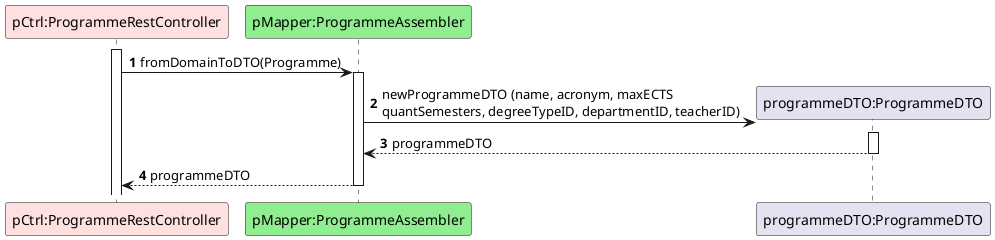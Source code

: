 @startuml
autonumber

participant "pCtrl:ProgrammeRestController" as C #implementation
participant "pMapper:ProgrammeAssembler" as PA #lightgreen
participant "programmeDTO:ProgrammeDTO" as PDTO

activate C
C -> PA ++: fromDomainToDTO(Programme)
PA -> PDTO**: newProgrammeDTO (name, acronym, maxECTS \nquantSemesters, degreeTypeID, departmentID, teacherID)
activate PDTO
PDTO --> PA--: programmeDTO
PA --> C--: programmeDTO

@enduml